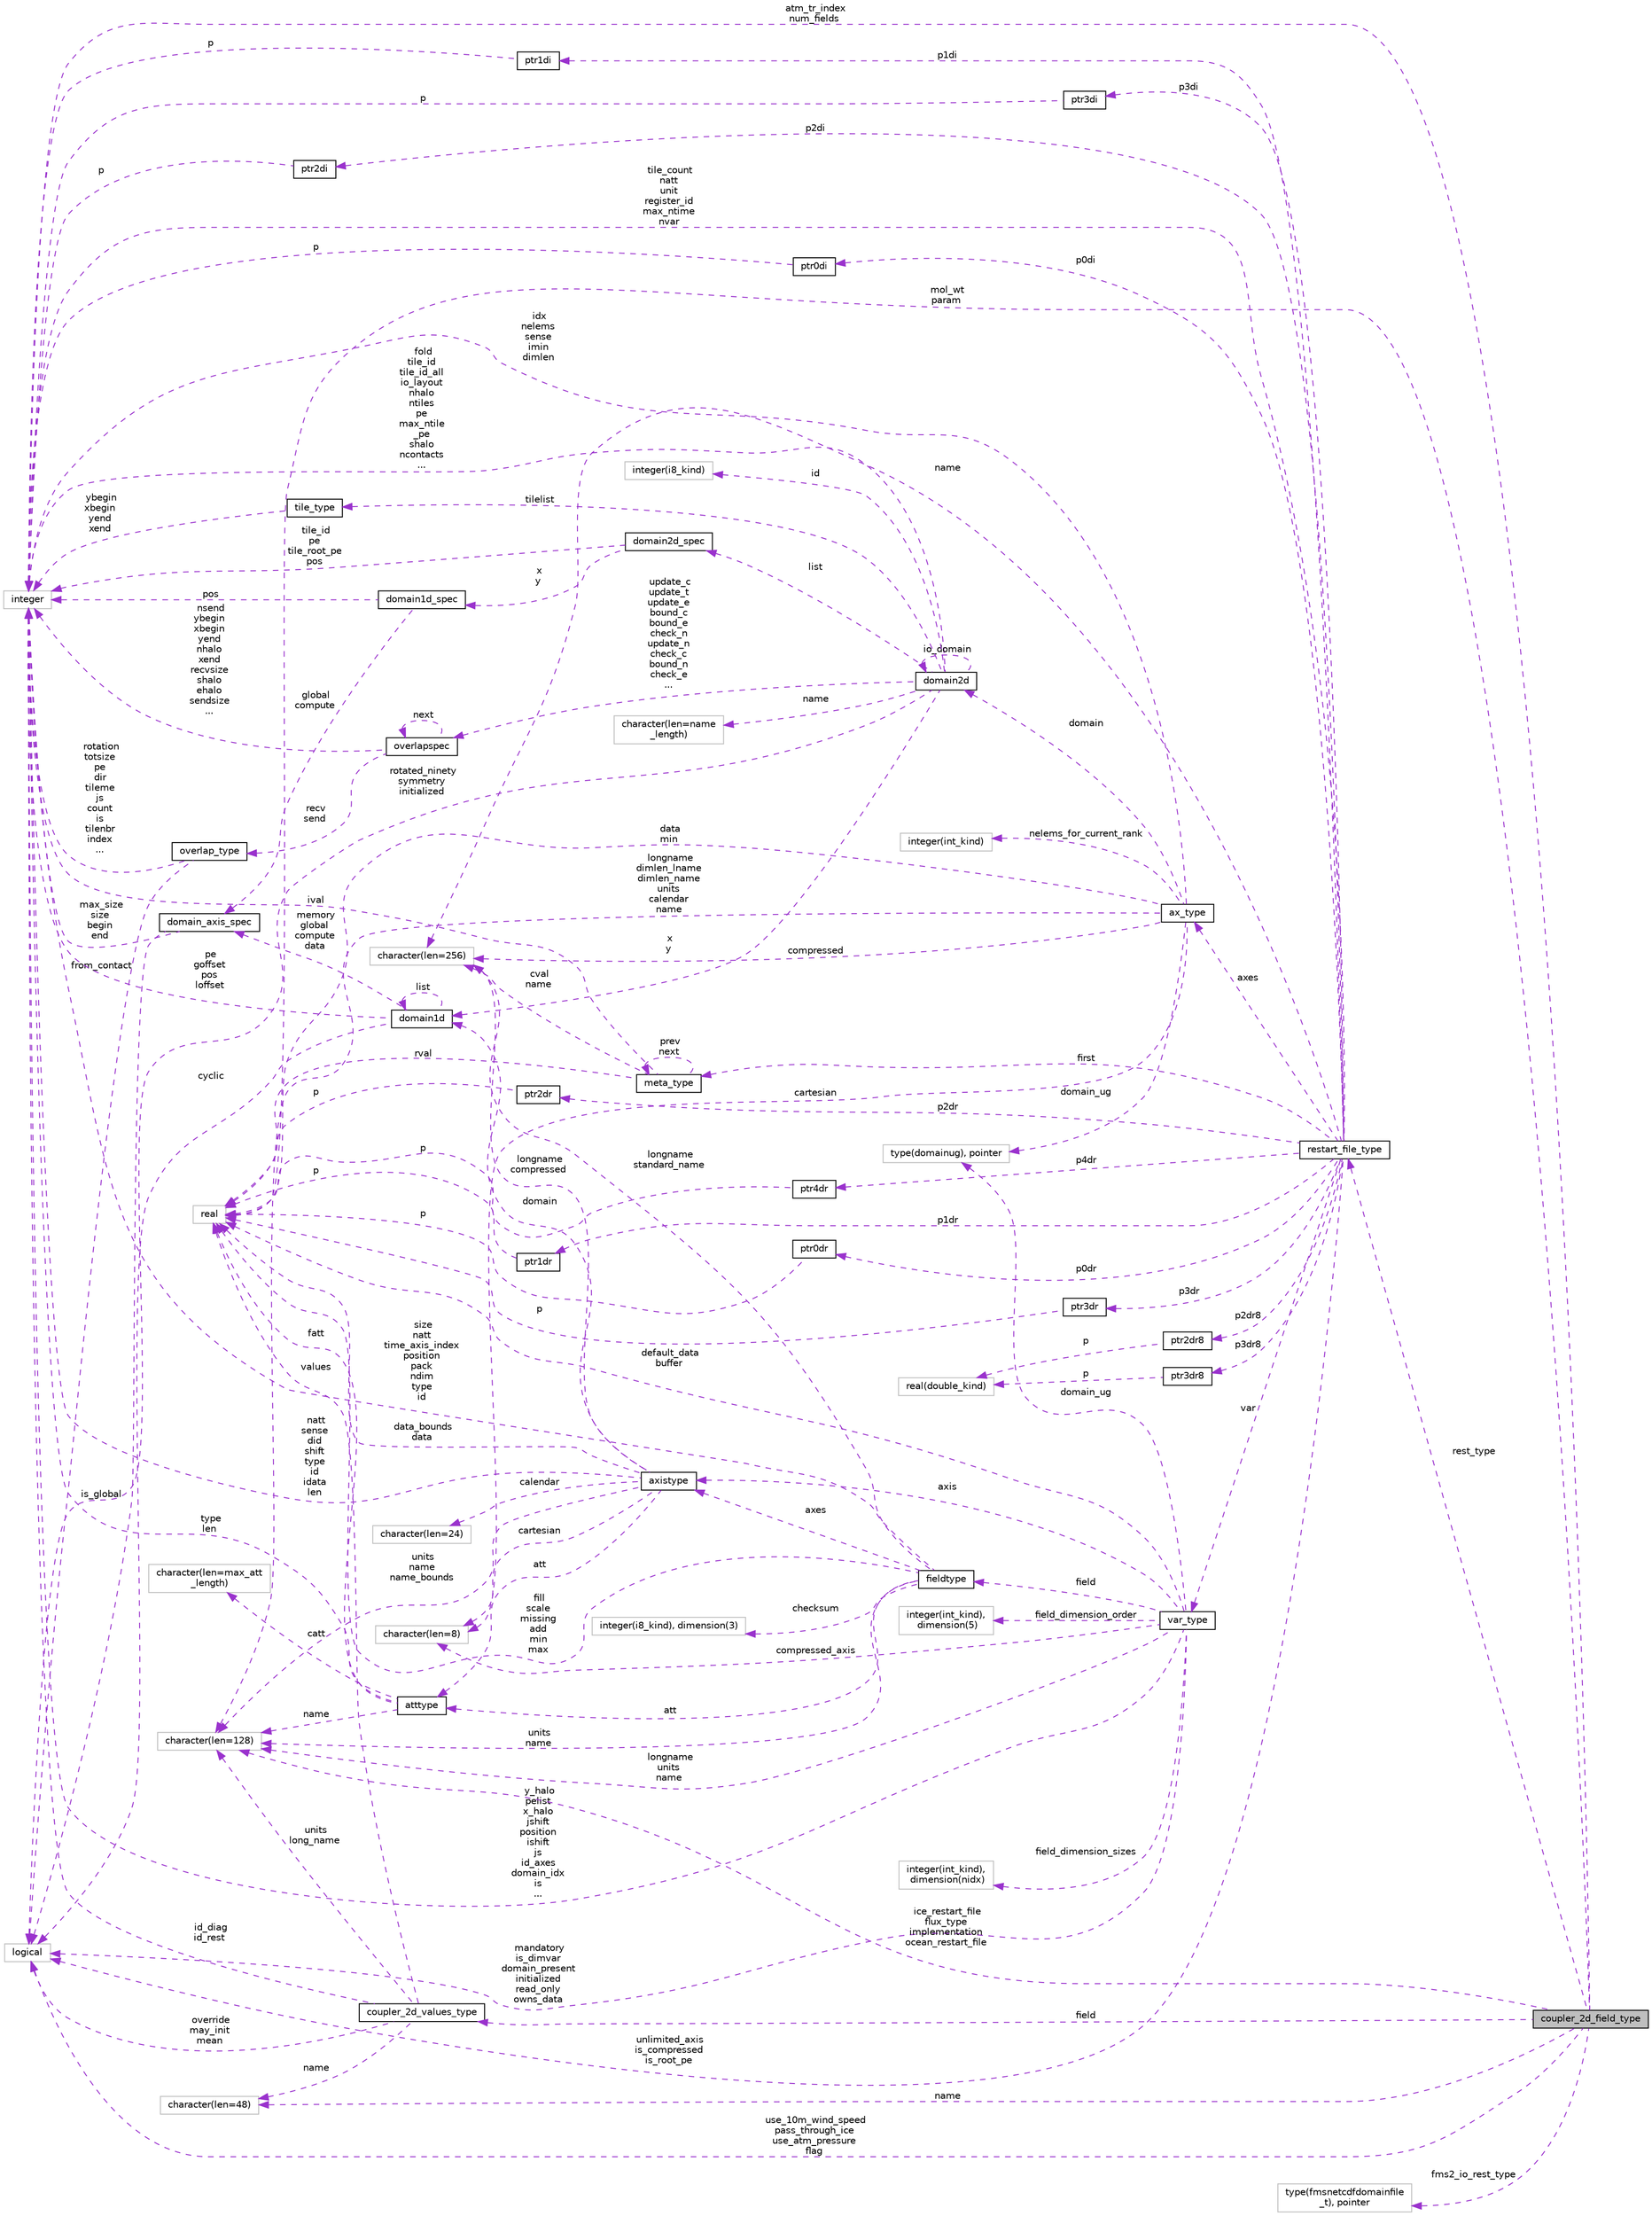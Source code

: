 digraph "coupler_2d_field_type"
{
 // INTERACTIVE_SVG=YES
 // LATEX_PDF_SIZE
  edge [fontname="Helvetica",fontsize="10",labelfontname="Helvetica",labelfontsize="10"];
  node [fontname="Helvetica",fontsize="10",shape=record];
  rankdir="LR";
  Node1 [label="coupler_2d_field_type",height=0.2,width=0.4,color="black", fillcolor="grey75", style="filled", fontcolor="black",tooltip="Coupler data for 2D fields."];
  Node2 -> Node1 [dir="back",color="darkorchid3",fontsize="10",style="dashed",label=" use_10m_wind_speed\npass_through_ice\nuse_atm_pressure\nflag" ,fontname="Helvetica"];
  Node2 [label="logical",height=0.2,width=0.4,color="grey75", fillcolor="white", style="filled",tooltip=" "];
  Node3 -> Node1 [dir="back",color="darkorchid3",fontsize="10",style="dashed",label=" rest_type" ,fontname="Helvetica"];
  Node3 [label="restart_file_type",height=0.2,width=0.4,color="black", fillcolor="white", style="filled",URL="$group__fms__io__mod.html#structfms__io__mod_1_1restart__file__type",tooltip=" "];
  Node4 -> Node3 [dir="back",color="darkorchid3",fontsize="10",style="dashed",label=" p2dr8" ,fontname="Helvetica"];
  Node4 [label="ptr2dr8",height=0.2,width=0.4,color="black", fillcolor="white", style="filled",URL="$group__fms__io__mod.html#structfms__io__mod_1_1ptr2dr8",tooltip=" "];
  Node5 -> Node4 [dir="back",color="darkorchid3",fontsize="10",style="dashed",label=" p" ,fontname="Helvetica"];
  Node5 [label="real(double_kind)",height=0.2,width=0.4,color="grey75", fillcolor="white", style="filled",tooltip=" "];
  Node2 -> Node3 [dir="back",color="darkorchid3",fontsize="10",style="dashed",label=" unlimited_axis\nis_compressed\nis_root_pe" ,fontname="Helvetica"];
  Node6 -> Node3 [dir="back",color="darkorchid3",fontsize="10",style="dashed",label=" p3dr8" ,fontname="Helvetica"];
  Node6 [label="ptr3dr8",height=0.2,width=0.4,color="black", fillcolor="white", style="filled",URL="$group__fms__io__mod.html#structfms__io__mod_1_1ptr3dr8",tooltip=" "];
  Node5 -> Node6 [dir="back",color="darkorchid3",fontsize="10",style="dashed",label=" p" ,fontname="Helvetica"];
  Node7 -> Node3 [dir="back",color="darkorchid3",fontsize="10",style="dashed",label=" p1dr" ,fontname="Helvetica"];
  Node7 [label="ptr1dr",height=0.2,width=0.4,color="black", fillcolor="white", style="filled",URL="$group__fms__io__mod.html#structfms__io__mod_1_1ptr1dr",tooltip=" "];
  Node8 -> Node7 [dir="back",color="darkorchid3",fontsize="10",style="dashed",label=" p" ,fontname="Helvetica"];
  Node8 [label="real",height=0.2,width=0.4,color="grey75", fillcolor="white", style="filled",tooltip=" "];
  Node9 -> Node3 [dir="back",color="darkorchid3",fontsize="10",style="dashed",label=" p0dr" ,fontname="Helvetica"];
  Node9 [label="ptr0dr",height=0.2,width=0.4,color="black", fillcolor="white", style="filled",URL="$group__fms__io__mod.html#structfms__io__mod_1_1ptr0dr",tooltip=" "];
  Node8 -> Node9 [dir="back",color="darkorchid3",fontsize="10",style="dashed",label=" p" ,fontname="Helvetica"];
  Node10 -> Node3 [dir="back",color="darkorchid3",fontsize="10",style="dashed",label=" first" ,fontname="Helvetica"];
  Node10 [label="meta_type",height=0.2,width=0.4,color="black", fillcolor="white", style="filled",URL="$group__fms__io__mod.html#structfms__io__mod_1_1meta__type",tooltip=" "];
  Node10 -> Node10 [dir="back",color="darkorchid3",fontsize="10",style="dashed",label=" prev\nnext" ,fontname="Helvetica"];
  Node11 -> Node10 [dir="back",color="darkorchid3",fontsize="10",style="dashed",label=" cval\nname" ,fontname="Helvetica"];
  Node11 [label="character(len=256)",height=0.2,width=0.4,color="grey75", fillcolor="white", style="filled",tooltip=" "];
  Node12 -> Node10 [dir="back",color="darkorchid3",fontsize="10",style="dashed",label=" ival" ,fontname="Helvetica"];
  Node12 [label="integer",height=0.2,width=0.4,color="grey75", fillcolor="white", style="filled",tooltip=" "];
  Node8 -> Node10 [dir="back",color="darkorchid3",fontsize="10",style="dashed",label=" rval" ,fontname="Helvetica"];
  Node13 -> Node3 [dir="back",color="darkorchid3",fontsize="10",style="dashed",label=" p3dr" ,fontname="Helvetica"];
  Node13 [label="ptr3dr",height=0.2,width=0.4,color="black", fillcolor="white", style="filled",URL="$group__fms__io__mod.html#structfms__io__mod_1_1ptr3dr",tooltip=" "];
  Node8 -> Node13 [dir="back",color="darkorchid3",fontsize="10",style="dashed",label=" p" ,fontname="Helvetica"];
  Node14 -> Node3 [dir="back",color="darkorchid3",fontsize="10",style="dashed",label=" p2dr" ,fontname="Helvetica"];
  Node14 [label="ptr2dr",height=0.2,width=0.4,color="black", fillcolor="white", style="filled",URL="$group__fms__io__mod.html#structfms__io__mod_1_1ptr2dr",tooltip=" "];
  Node8 -> Node14 [dir="back",color="darkorchid3",fontsize="10",style="dashed",label=" p" ,fontname="Helvetica"];
  Node15 -> Node3 [dir="back",color="darkorchid3",fontsize="10",style="dashed",label=" p4dr" ,fontname="Helvetica"];
  Node15 [label="ptr4dr",height=0.2,width=0.4,color="black", fillcolor="white", style="filled",URL="$group__fms__io__mod.html#structfms__io__mod_1_1ptr4dr",tooltip=" "];
  Node8 -> Node15 [dir="back",color="darkorchid3",fontsize="10",style="dashed",label=" p" ,fontname="Helvetica"];
  Node16 -> Node3 [dir="back",color="darkorchid3",fontsize="10",style="dashed",label=" axes" ,fontname="Helvetica"];
  Node16 [label="ax_type",height=0.2,width=0.4,color="black", fillcolor="white", style="filled",URL="$group__fms__io__mod.html#structfms__io__mod_1_1ax__type",tooltip=" "];
  Node17 -> Node16 [dir="back",color="darkorchid3",fontsize="10",style="dashed",label=" domain_ug" ,fontname="Helvetica"];
  Node17 [label="type(domainug), pointer",height=0.2,width=0.4,color="grey75", fillcolor="white", style="filled",tooltip=" "];
  Node18 -> Node16 [dir="back",color="darkorchid3",fontsize="10",style="dashed",label=" domain" ,fontname="Helvetica"];
  Node18 [label="domain2d",height=0.2,width=0.4,color="black", fillcolor="white", style="filled",URL="$group__mpp__domains__mod.html#structmpp__domains__mod_1_1domain2d",tooltip="The domain2D type contains all the necessary information to define the global, compute and data domai..."];
  Node2 -> Node18 [dir="back",color="darkorchid3",fontsize="10",style="dashed",label=" rotated_ninety\nsymmetry\ninitialized" ,fontname="Helvetica"];
  Node19 -> Node18 [dir="back",color="darkorchid3",fontsize="10",style="dashed",label=" x\ny" ,fontname="Helvetica"];
  Node19 [label="domain1d",height=0.2,width=0.4,color="black", fillcolor="white", style="filled",URL="$group__mpp__domains__mod.html#structmpp__domains__mod_1_1domain1d",tooltip="One dimensional domain used to manage shared data access between pes."];
  Node2 -> Node19 [dir="back",color="darkorchid3",fontsize="10",style="dashed",label=" cyclic" ,fontname="Helvetica"];
  Node19 -> Node19 [dir="back",color="darkorchid3",fontsize="10",style="dashed",label=" list" ,fontname="Helvetica"];
  Node20 -> Node19 [dir="back",color="darkorchid3",fontsize="10",style="dashed",label=" memory\nglobal\ncompute\ndata" ,fontname="Helvetica"];
  Node20 [label="domain_axis_spec",height=0.2,width=0.4,color="black", fillcolor="white", style="filled",URL="$group__mpp__domains__mod.html#structmpp__domains__mod_1_1domain__axis__spec",tooltip="Used to specify index limits along an axis of a domain."];
  Node2 -> Node20 [dir="back",color="darkorchid3",fontsize="10",style="dashed",label=" is_global" ,fontname="Helvetica"];
  Node12 -> Node20 [dir="back",color="darkorchid3",fontsize="10",style="dashed",label=" max_size\nsize\nbegin\nend" ,fontname="Helvetica"];
  Node12 -> Node19 [dir="back",color="darkorchid3",fontsize="10",style="dashed",label=" pe\ngoffset\npos\nloffset" ,fontname="Helvetica"];
  Node21 -> Node18 [dir="back",color="darkorchid3",fontsize="10",style="dashed",label=" id" ,fontname="Helvetica"];
  Node21 [label="integer(i8_kind)",height=0.2,width=0.4,color="grey75", fillcolor="white", style="filled",tooltip=" "];
  Node18 -> Node18 [dir="back",color="darkorchid3",fontsize="10",style="dashed",label=" io_domain" ,fontname="Helvetica"];
  Node22 -> Node18 [dir="back",color="darkorchid3",fontsize="10",style="dashed",label=" update_c\nupdate_t\nupdate_e\nbound_c\nbound_e\ncheck_n\nupdate_n\ncheck_c\nbound_n\ncheck_e\n..." ,fontname="Helvetica"];
  Node22 [label="overlapspec",height=0.2,width=0.4,color="black", fillcolor="white", style="filled",URL="$group__mpp__domains__mod.html#structmpp__domains__mod_1_1overlapspec",tooltip="Private type for overlap specifications."];
  Node23 -> Node22 [dir="back",color="darkorchid3",fontsize="10",style="dashed",label=" recv\nsend" ,fontname="Helvetica"];
  Node23 [label="overlap_type",height=0.2,width=0.4,color="black", fillcolor="white", style="filled",URL="$group__mpp__domains__mod.html#structmpp__domains__mod_1_1overlap__type",tooltip="Type for overlapping data."];
  Node2 -> Node23 [dir="back",color="darkorchid3",fontsize="10",style="dashed",label=" from_contact" ,fontname="Helvetica"];
  Node12 -> Node23 [dir="back",color="darkorchid3",fontsize="10",style="dashed",label=" rotation\ntotsize\npe\ndir\ntileme\njs\ncount\nis\ntilenbr\nindex\n..." ,fontname="Helvetica"];
  Node22 -> Node22 [dir="back",color="darkorchid3",fontsize="10",style="dashed",label=" next" ,fontname="Helvetica"];
  Node12 -> Node22 [dir="back",color="darkorchid3",fontsize="10",style="dashed",label=" nsend\nybegin\nxbegin\nyend\nnhalo\nxend\nrecvsize\nshalo\nehalo\nsendsize\n..." ,fontname="Helvetica"];
  Node24 -> Node18 [dir="back",color="darkorchid3",fontsize="10",style="dashed",label=" list" ,fontname="Helvetica"];
  Node24 [label="domain2d_spec",height=0.2,width=0.4,color="black", fillcolor="white", style="filled",URL="$group__mpp__domains__mod.html#structmpp__domains__mod_1_1domain2d__spec",tooltip="Private type to specify multiple index limits and pe information for a 2D domain."];
  Node25 -> Node24 [dir="back",color="darkorchid3",fontsize="10",style="dashed",label=" x\ny" ,fontname="Helvetica"];
  Node25 [label="domain1d_spec",height=0.2,width=0.4,color="black", fillcolor="white", style="filled",URL="$group__mpp__domains__mod.html#structmpp__domains__mod_1_1domain1d__spec",tooltip="A private type used to specify index limits for a domain decomposition."];
  Node20 -> Node25 [dir="back",color="darkorchid3",fontsize="10",style="dashed",label=" global\ncompute" ,fontname="Helvetica"];
  Node12 -> Node25 [dir="back",color="darkorchid3",fontsize="10",style="dashed",label=" pos" ,fontname="Helvetica"];
  Node12 -> Node24 [dir="back",color="darkorchid3",fontsize="10",style="dashed",label=" tile_id\npe\ntile_root_pe\npos" ,fontname="Helvetica"];
  Node26 -> Node18 [dir="back",color="darkorchid3",fontsize="10",style="dashed",label=" tilelist" ,fontname="Helvetica"];
  Node26 [label="tile_type",height=0.2,width=0.4,color="black", fillcolor="white", style="filled",URL="$group__mpp__domains__mod.html#structmpp__domains__mod_1_1tile__type",tooltip="Upper and lower x and y bounds for a tile."];
  Node12 -> Node26 [dir="back",color="darkorchid3",fontsize="10",style="dashed",label=" ybegin\nxbegin\nyend\nxend" ,fontname="Helvetica"];
  Node12 -> Node18 [dir="back",color="darkorchid3",fontsize="10",style="dashed",label=" fold\ntile_id\ntile_id_all\nio_layout\nnhalo\nntiles\npe\nmax_ntile\l_pe\nshalo\nncontacts\n..." ,fontname="Helvetica"];
  Node27 -> Node18 [dir="back",color="darkorchid3",fontsize="10",style="dashed",label=" name" ,fontname="Helvetica"];
  Node27 [label="character(len=name\l_length)",height=0.2,width=0.4,color="grey75", fillcolor="white", style="filled",tooltip=" "];
  Node11 -> Node16 [dir="back",color="darkorchid3",fontsize="10",style="dashed",label=" compressed" ,fontname="Helvetica"];
  Node28 -> Node16 [dir="back",color="darkorchid3",fontsize="10",style="dashed",label=" nelems_for_current_rank" ,fontname="Helvetica"];
  Node28 [label="integer(int_kind)",height=0.2,width=0.4,color="grey75", fillcolor="white", style="filled",tooltip=" "];
  Node29 -> Node16 [dir="back",color="darkorchid3",fontsize="10",style="dashed",label=" cartesian" ,fontname="Helvetica"];
  Node29 [label="character(len=8)",height=0.2,width=0.4,color="grey75", fillcolor="white", style="filled",tooltip=" "];
  Node30 -> Node16 [dir="back",color="darkorchid3",fontsize="10",style="dashed",label=" longname\ndimlen_lname\ndimlen_name\nunits\ncalendar\nname" ,fontname="Helvetica"];
  Node30 [label="character(len=128)",height=0.2,width=0.4,color="grey75", fillcolor="white", style="filled",tooltip=" "];
  Node8 -> Node16 [dir="back",color="darkorchid3",fontsize="10",style="dashed",label=" data\nmin" ,fontname="Helvetica"];
  Node12 -> Node16 [dir="back",color="darkorchid3",fontsize="10",style="dashed",label=" idx\nnelems\nsense\nimin\ndimlen" ,fontname="Helvetica"];
  Node11 -> Node3 [dir="back",color="darkorchid3",fontsize="10",style="dashed",label=" name" ,fontname="Helvetica"];
  Node31 -> Node3 [dir="back",color="darkorchid3",fontsize="10",style="dashed",label=" p1di" ,fontname="Helvetica"];
  Node31 [label="ptr1di",height=0.2,width=0.4,color="black", fillcolor="white", style="filled",URL="$group__fms__io__mod.html#structfms__io__mod_1_1ptr1di",tooltip=" "];
  Node12 -> Node31 [dir="back",color="darkorchid3",fontsize="10",style="dashed",label=" p" ,fontname="Helvetica"];
  Node32 -> Node3 [dir="back",color="darkorchid3",fontsize="10",style="dashed",label=" var" ,fontname="Helvetica"];
  Node32 [label="var_type",height=0.2,width=0.4,color="black", fillcolor="white", style="filled",URL="$group__fms__io__mod.html#structfms__io__mod_1_1var__type",tooltip=" "];
  Node2 -> Node32 [dir="back",color="darkorchid3",fontsize="10",style="dashed",label=" mandatory\nis_dimvar\ndomain_present\ninitialized\nread_only\nowns_data" ,fontname="Helvetica"];
  Node17 -> Node32 [dir="back",color="darkorchid3",fontsize="10",style="dashed",label=" domain_ug" ,fontname="Helvetica"];
  Node33 -> Node32 [dir="back",color="darkorchid3",fontsize="10",style="dashed",label=" field" ,fontname="Helvetica"];
  Node33 [label="fieldtype",height=0.2,width=0.4,color="black", fillcolor="white", style="filled",URL="$group__mpp__io__mod.html#structmpp__io__mod_1_1fieldtype",tooltip=" "];
  Node34 -> Node33 [dir="back",color="darkorchid3",fontsize="10",style="dashed",label=" checksum" ,fontname="Helvetica"];
  Node34 [label="integer(i8_kind), dimension(3)",height=0.2,width=0.4,color="grey75", fillcolor="white", style="filled",tooltip=" "];
  Node11 -> Node33 [dir="back",color="darkorchid3",fontsize="10",style="dashed",label=" longname\nstandard_name" ,fontname="Helvetica"];
  Node35 -> Node33 [dir="back",color="darkorchid3",fontsize="10",style="dashed",label=" att" ,fontname="Helvetica"];
  Node35 [label="atttype",height=0.2,width=0.4,color="black", fillcolor="white", style="filled",URL="$group__mpp__io__mod.html#structmpp__io__mod_1_1atttype",tooltip=" "];
  Node30 -> Node35 [dir="back",color="darkorchid3",fontsize="10",style="dashed",label=" name" ,fontname="Helvetica"];
  Node8 -> Node35 [dir="back",color="darkorchid3",fontsize="10",style="dashed",label=" fatt" ,fontname="Helvetica"];
  Node12 -> Node35 [dir="back",color="darkorchid3",fontsize="10",style="dashed",label=" type\nlen" ,fontname="Helvetica"];
  Node36 -> Node35 [dir="back",color="darkorchid3",fontsize="10",style="dashed",label=" catt" ,fontname="Helvetica"];
  Node36 [label="character(len=max_att\l_length)",height=0.2,width=0.4,color="grey75", fillcolor="white", style="filled",tooltip=" "];
  Node37 -> Node33 [dir="back",color="darkorchid3",fontsize="10",style="dashed",label=" axes" ,fontname="Helvetica"];
  Node37 [label="axistype",height=0.2,width=0.4,color="black", fillcolor="white", style="filled",URL="$group__mpp__io__mod.html#structmpp__io__mod_1_1axistype",tooltip=" "];
  Node19 -> Node37 [dir="back",color="darkorchid3",fontsize="10",style="dashed",label=" domain" ,fontname="Helvetica"];
  Node11 -> Node37 [dir="back",color="darkorchid3",fontsize="10",style="dashed",label=" longname\ncompressed" ,fontname="Helvetica"];
  Node35 -> Node37 [dir="back",color="darkorchid3",fontsize="10",style="dashed",label=" att" ,fontname="Helvetica"];
  Node29 -> Node37 [dir="back",color="darkorchid3",fontsize="10",style="dashed",label=" cartesian" ,fontname="Helvetica"];
  Node30 -> Node37 [dir="back",color="darkorchid3",fontsize="10",style="dashed",label=" units\nname\nname_bounds" ,fontname="Helvetica"];
  Node8 -> Node37 [dir="back",color="darkorchid3",fontsize="10",style="dashed",label=" data_bounds\ndata" ,fontname="Helvetica"];
  Node12 -> Node37 [dir="back",color="darkorchid3",fontsize="10",style="dashed",label=" natt\nsense\ndid\nshift\ntype\nid\nidata\nlen" ,fontname="Helvetica"];
  Node38 -> Node37 [dir="back",color="darkorchid3",fontsize="10",style="dashed",label=" calendar" ,fontname="Helvetica"];
  Node38 [label="character(len=24)",height=0.2,width=0.4,color="grey75", fillcolor="white", style="filled",tooltip=" "];
  Node30 -> Node33 [dir="back",color="darkorchid3",fontsize="10",style="dashed",label=" units\nname" ,fontname="Helvetica"];
  Node12 -> Node33 [dir="back",color="darkorchid3",fontsize="10",style="dashed",label=" size\nnatt\ntime_axis_index\nposition\npack\nndim\ntype\nid" ,fontname="Helvetica"];
  Node8 -> Node33 [dir="back",color="darkorchid3",fontsize="10",style="dashed",label=" fill\nscale\nmissing\nadd\nmin\nmax" ,fontname="Helvetica"];
  Node39 -> Node32 [dir="back",color="darkorchid3",fontsize="10",style="dashed",label=" field_dimension_sizes" ,fontname="Helvetica"];
  Node39 [label="integer(int_kind),\l dimension(nidx)",height=0.2,width=0.4,color="grey75", fillcolor="white", style="filled",tooltip=" "];
  Node37 -> Node32 [dir="back",color="darkorchid3",fontsize="10",style="dashed",label=" axis" ,fontname="Helvetica"];
  Node40 -> Node32 [dir="back",color="darkorchid3",fontsize="10",style="dashed",label=" field_dimension_order" ,fontname="Helvetica"];
  Node40 [label="integer(int_kind),\l dimension(5)",height=0.2,width=0.4,color="grey75", fillcolor="white", style="filled",tooltip=" "];
  Node29 -> Node32 [dir="back",color="darkorchid3",fontsize="10",style="dashed",label=" compressed_axis" ,fontname="Helvetica"];
  Node30 -> Node32 [dir="back",color="darkorchid3",fontsize="10",style="dashed",label=" longname\nunits\nname" ,fontname="Helvetica"];
  Node12 -> Node32 [dir="back",color="darkorchid3",fontsize="10",style="dashed",label=" y_halo\npelist\nx_halo\njshift\nposition\nishift\njs\nid_axes\ndomain_idx\nis\n..." ,fontname="Helvetica"];
  Node8 -> Node32 [dir="back",color="darkorchid3",fontsize="10",style="dashed",label=" default_data\nbuffer" ,fontname="Helvetica"];
  Node41 -> Node3 [dir="back",color="darkorchid3",fontsize="10",style="dashed",label=" p0di" ,fontname="Helvetica"];
  Node41 [label="ptr0di",height=0.2,width=0.4,color="black", fillcolor="white", style="filled",URL="$group__fms__io__mod.html#structfms__io__mod_1_1ptr0di",tooltip=" "];
  Node12 -> Node41 [dir="back",color="darkorchid3",fontsize="10",style="dashed",label=" p" ,fontname="Helvetica"];
  Node42 -> Node3 [dir="back",color="darkorchid3",fontsize="10",style="dashed",label=" p3di" ,fontname="Helvetica"];
  Node42 [label="ptr3di",height=0.2,width=0.4,color="black", fillcolor="white", style="filled",URL="$group__fms__io__mod.html#structfms__io__mod_1_1ptr3di",tooltip=" "];
  Node12 -> Node42 [dir="back",color="darkorchid3",fontsize="10",style="dashed",label=" p" ,fontname="Helvetica"];
  Node43 -> Node3 [dir="back",color="darkorchid3",fontsize="10",style="dashed",label=" p2di" ,fontname="Helvetica"];
  Node43 [label="ptr2di",height=0.2,width=0.4,color="black", fillcolor="white", style="filled",URL="$group__fms__io__mod.html#structfms__io__mod_1_1ptr2di",tooltip=" "];
  Node12 -> Node43 [dir="back",color="darkorchid3",fontsize="10",style="dashed",label=" p" ,fontname="Helvetica"];
  Node12 -> Node3 [dir="back",color="darkorchid3",fontsize="10",style="dashed",label=" tile_count\nnatt\nunit\nregister_id\nmax_ntime\nnvar" ,fontname="Helvetica"];
  Node44 -> Node1 [dir="back",color="darkorchid3",fontsize="10",style="dashed",label=" field" ,fontname="Helvetica"];
  Node44 [label="coupler_2d_values_type",height=0.2,width=0.4,color="black", fillcolor="white", style="filled",URL="$group__coupler__types__mod.html#structcoupler__types__mod_1_1coupler__2d__values__type",tooltip="Coupler data for 2D values."];
  Node2 -> Node44 [dir="back",color="darkorchid3",fontsize="10",style="dashed",label=" override\nmay_init\nmean" ,fontname="Helvetica"];
  Node45 -> Node44 [dir="back",color="darkorchid3",fontsize="10",style="dashed",label=" name" ,fontname="Helvetica"];
  Node45 [label="character(len=48)",height=0.2,width=0.4,color="grey75", fillcolor="white", style="filled",tooltip=" "];
  Node30 -> Node44 [dir="back",color="darkorchid3",fontsize="10",style="dashed",label=" units\nlong_name" ,fontname="Helvetica"];
  Node12 -> Node44 [dir="back",color="darkorchid3",fontsize="10",style="dashed",label=" id_diag\nid_rest" ,fontname="Helvetica"];
  Node8 -> Node44 [dir="back",color="darkorchid3",fontsize="10",style="dashed",label=" values" ,fontname="Helvetica"];
  Node45 -> Node1 [dir="back",color="darkorchid3",fontsize="10",style="dashed",label=" name" ,fontname="Helvetica"];
  Node30 -> Node1 [dir="back",color="darkorchid3",fontsize="10",style="dashed",label=" ice_restart_file\nflux_type\nimplementation\nocean_restart_file" ,fontname="Helvetica"];
  Node46 -> Node1 [dir="back",color="darkorchid3",fontsize="10",style="dashed",label=" fms2_io_rest_type" ,fontname="Helvetica"];
  Node46 [label="type(fmsnetcdfdomainfile\l_t), pointer",height=0.2,width=0.4,color="grey75", fillcolor="white", style="filled",tooltip=" "];
  Node8 -> Node1 [dir="back",color="darkorchid3",fontsize="10",style="dashed",label=" mol_wt\nparam" ,fontname="Helvetica"];
  Node12 -> Node1 [dir="back",color="darkorchid3",fontsize="10",style="dashed",label=" atm_tr_index\nnum_fields" ,fontname="Helvetica"];
}

